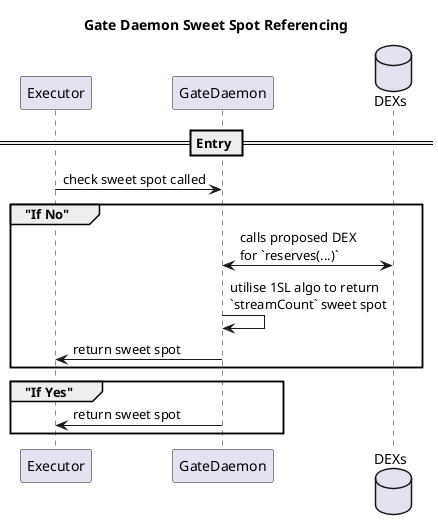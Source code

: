 @startuml BotSettlingProd
title Gate Daemon Sweet Spot Referencing

participant "Executor" as E
participant "GateDaemon" as GD
database "DEXs" as DEX

== Entry ==
E -> GD: check sweet spot called
group "If No"
GD <-> DEX: calls proposed DEX\nfor `reserves(...)`
GD -> GD: utilise 1SL algo to return\n`streamCount` sweet spot
GD -> E: return sweet spot
end group
group "If Yes"
GD -> E: return sweet spot
end group

@enduml
